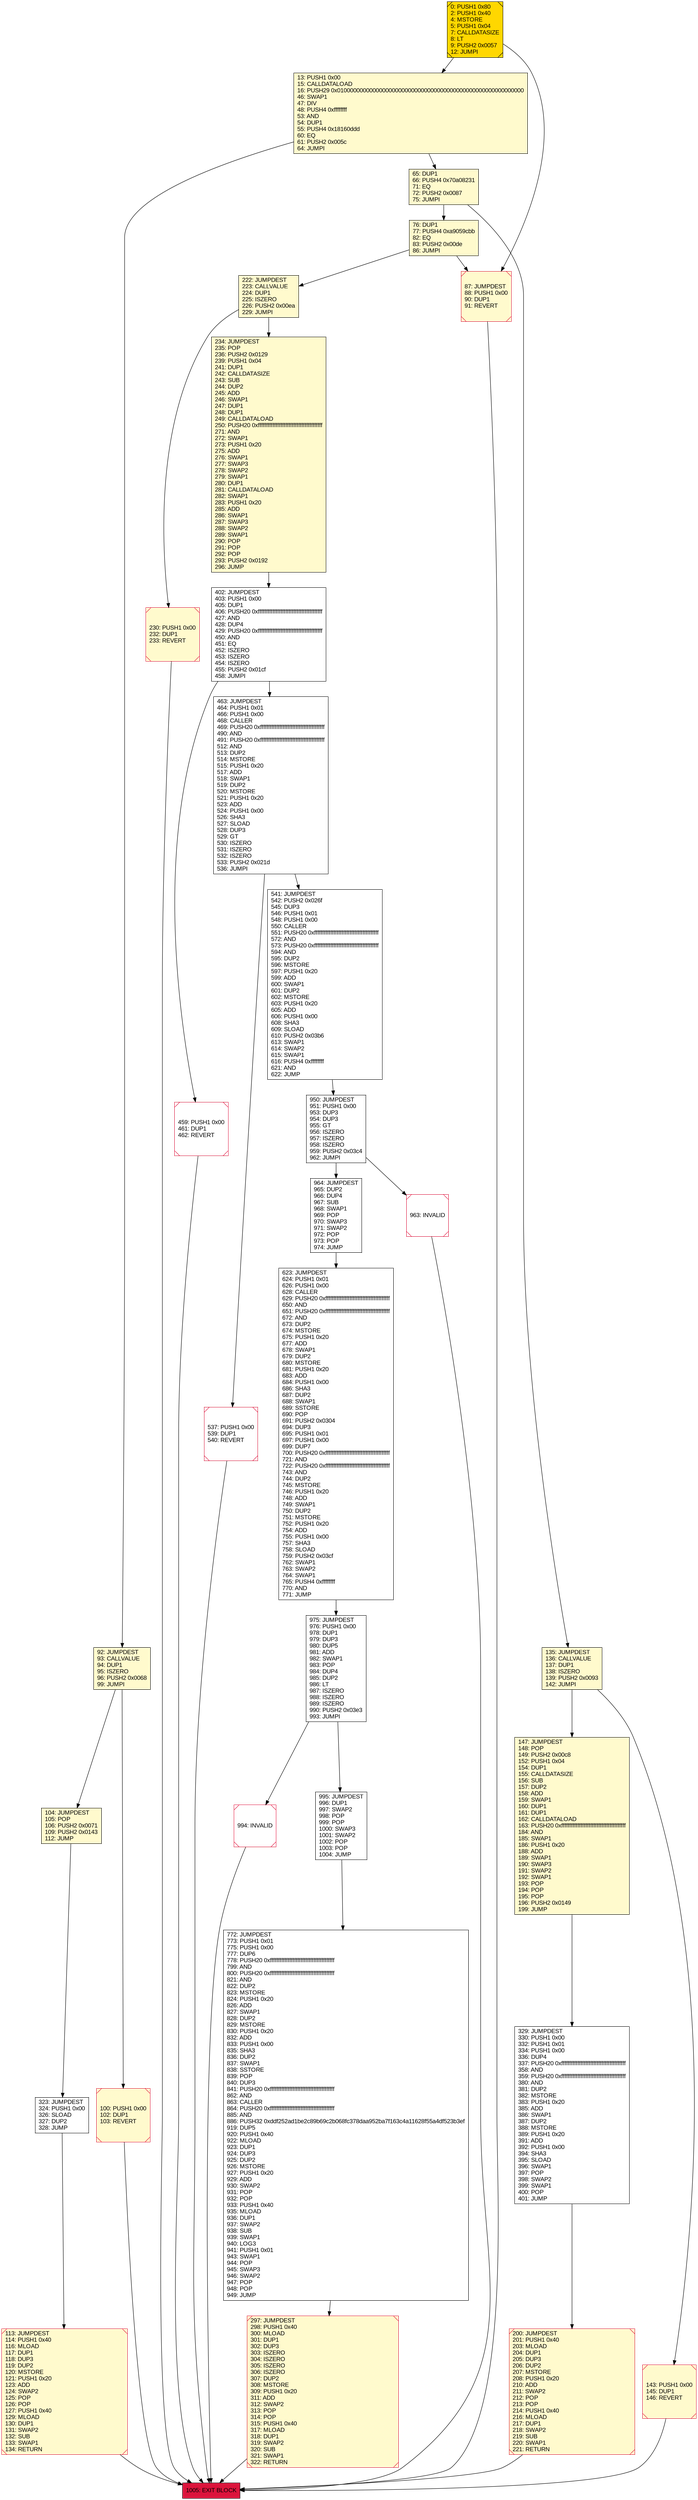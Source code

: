 digraph G {
bgcolor=transparent rankdir=UD;
node [shape=box style=filled color=black fillcolor=white fontname=arial fontcolor=black];
113 [label="113: JUMPDEST\l114: PUSH1 0x40\l116: MLOAD\l117: DUP1\l118: DUP3\l119: DUP2\l120: MSTORE\l121: PUSH1 0x20\l123: ADD\l124: SWAP2\l125: POP\l126: POP\l127: PUSH1 0x40\l129: MLOAD\l130: DUP1\l131: SWAP2\l132: SUB\l133: SWAP1\l134: RETURN\l" fillcolor=lemonchiffon shape=Msquare color=crimson ];
950 [label="950: JUMPDEST\l951: PUSH1 0x00\l953: DUP3\l954: DUP3\l955: GT\l956: ISZERO\l957: ISZERO\l958: ISZERO\l959: PUSH2 0x03c4\l962: JUMPI\l" ];
65 [label="65: DUP1\l66: PUSH4 0x70a08231\l71: EQ\l72: PUSH2 0x0087\l75: JUMPI\l" fillcolor=lemonchiffon ];
100 [label="100: PUSH1 0x00\l102: DUP1\l103: REVERT\l" fillcolor=lemonchiffon shape=Msquare color=crimson ];
230 [label="230: PUSH1 0x00\l232: DUP1\l233: REVERT\l" fillcolor=lemonchiffon shape=Msquare color=crimson ];
463 [label="463: JUMPDEST\l464: PUSH1 0x01\l466: PUSH1 0x00\l468: CALLER\l469: PUSH20 0xffffffffffffffffffffffffffffffffffffffff\l490: AND\l491: PUSH20 0xffffffffffffffffffffffffffffffffffffffff\l512: AND\l513: DUP2\l514: MSTORE\l515: PUSH1 0x20\l517: ADD\l518: SWAP1\l519: DUP2\l520: MSTORE\l521: PUSH1 0x20\l523: ADD\l524: PUSH1 0x00\l526: SHA3\l527: SLOAD\l528: DUP3\l529: GT\l530: ISZERO\l531: ISZERO\l532: ISZERO\l533: PUSH2 0x021d\l536: JUMPI\l" ];
147 [label="147: JUMPDEST\l148: POP\l149: PUSH2 0x00c8\l152: PUSH1 0x04\l154: DUP1\l155: CALLDATASIZE\l156: SUB\l157: DUP2\l158: ADD\l159: SWAP1\l160: DUP1\l161: DUP1\l162: CALLDATALOAD\l163: PUSH20 0xffffffffffffffffffffffffffffffffffffffff\l184: AND\l185: SWAP1\l186: PUSH1 0x20\l188: ADD\l189: SWAP1\l190: SWAP3\l191: SWAP2\l192: SWAP1\l193: POP\l194: POP\l195: POP\l196: PUSH2 0x0149\l199: JUMP\l" fillcolor=lemonchiffon ];
234 [label="234: JUMPDEST\l235: POP\l236: PUSH2 0x0129\l239: PUSH1 0x04\l241: DUP1\l242: CALLDATASIZE\l243: SUB\l244: DUP2\l245: ADD\l246: SWAP1\l247: DUP1\l248: DUP1\l249: CALLDATALOAD\l250: PUSH20 0xffffffffffffffffffffffffffffffffffffffff\l271: AND\l272: SWAP1\l273: PUSH1 0x20\l275: ADD\l276: SWAP1\l277: SWAP3\l278: SWAP2\l279: SWAP1\l280: DUP1\l281: CALLDATALOAD\l282: SWAP1\l283: PUSH1 0x20\l285: ADD\l286: SWAP1\l287: SWAP3\l288: SWAP2\l289: SWAP1\l290: POP\l291: POP\l292: POP\l293: PUSH2 0x0192\l296: JUMP\l" fillcolor=lemonchiffon ];
975 [label="975: JUMPDEST\l976: PUSH1 0x00\l978: DUP1\l979: DUP3\l980: DUP5\l981: ADD\l982: SWAP1\l983: POP\l984: DUP4\l985: DUP2\l986: LT\l987: ISZERO\l988: ISZERO\l989: ISZERO\l990: PUSH2 0x03e3\l993: JUMPI\l" ];
995 [label="995: JUMPDEST\l996: DUP1\l997: SWAP2\l998: POP\l999: POP\l1000: SWAP3\l1001: SWAP2\l1002: POP\l1003: POP\l1004: JUMP\l" ];
87 [label="87: JUMPDEST\l88: PUSH1 0x00\l90: DUP1\l91: REVERT\l" fillcolor=lemonchiffon shape=Msquare color=crimson ];
297 [label="297: JUMPDEST\l298: PUSH1 0x40\l300: MLOAD\l301: DUP1\l302: DUP3\l303: ISZERO\l304: ISZERO\l305: ISZERO\l306: ISZERO\l307: DUP2\l308: MSTORE\l309: PUSH1 0x20\l311: ADD\l312: SWAP2\l313: POP\l314: POP\l315: PUSH1 0x40\l317: MLOAD\l318: DUP1\l319: SWAP2\l320: SUB\l321: SWAP1\l322: RETURN\l" fillcolor=lemonchiffon shape=Msquare color=crimson ];
92 [label="92: JUMPDEST\l93: CALLVALUE\l94: DUP1\l95: ISZERO\l96: PUSH2 0x0068\l99: JUMPI\l" fillcolor=lemonchiffon ];
541 [label="541: JUMPDEST\l542: PUSH2 0x026f\l545: DUP3\l546: PUSH1 0x01\l548: PUSH1 0x00\l550: CALLER\l551: PUSH20 0xffffffffffffffffffffffffffffffffffffffff\l572: AND\l573: PUSH20 0xffffffffffffffffffffffffffffffffffffffff\l594: AND\l595: DUP2\l596: MSTORE\l597: PUSH1 0x20\l599: ADD\l600: SWAP1\l601: DUP2\l602: MSTORE\l603: PUSH1 0x20\l605: ADD\l606: PUSH1 0x00\l608: SHA3\l609: SLOAD\l610: PUSH2 0x03b6\l613: SWAP1\l614: SWAP2\l615: SWAP1\l616: PUSH4 0xffffffff\l621: AND\l622: JUMP\l" ];
994 [label="994: INVALID\l" shape=Msquare color=crimson ];
222 [label="222: JUMPDEST\l223: CALLVALUE\l224: DUP1\l225: ISZERO\l226: PUSH2 0x00ea\l229: JUMPI\l" fillcolor=lemonchiffon ];
623 [label="623: JUMPDEST\l624: PUSH1 0x01\l626: PUSH1 0x00\l628: CALLER\l629: PUSH20 0xffffffffffffffffffffffffffffffffffffffff\l650: AND\l651: PUSH20 0xffffffffffffffffffffffffffffffffffffffff\l672: AND\l673: DUP2\l674: MSTORE\l675: PUSH1 0x20\l677: ADD\l678: SWAP1\l679: DUP2\l680: MSTORE\l681: PUSH1 0x20\l683: ADD\l684: PUSH1 0x00\l686: SHA3\l687: DUP2\l688: SWAP1\l689: SSTORE\l690: POP\l691: PUSH2 0x0304\l694: DUP3\l695: PUSH1 0x01\l697: PUSH1 0x00\l699: DUP7\l700: PUSH20 0xffffffffffffffffffffffffffffffffffffffff\l721: AND\l722: PUSH20 0xffffffffffffffffffffffffffffffffffffffff\l743: AND\l744: DUP2\l745: MSTORE\l746: PUSH1 0x20\l748: ADD\l749: SWAP1\l750: DUP2\l751: MSTORE\l752: PUSH1 0x20\l754: ADD\l755: PUSH1 0x00\l757: SHA3\l758: SLOAD\l759: PUSH2 0x03cf\l762: SWAP1\l763: SWAP2\l764: SWAP1\l765: PUSH4 0xffffffff\l770: AND\l771: JUMP\l" ];
329 [label="329: JUMPDEST\l330: PUSH1 0x00\l332: PUSH1 0x01\l334: PUSH1 0x00\l336: DUP4\l337: PUSH20 0xffffffffffffffffffffffffffffffffffffffff\l358: AND\l359: PUSH20 0xffffffffffffffffffffffffffffffffffffffff\l380: AND\l381: DUP2\l382: MSTORE\l383: PUSH1 0x20\l385: ADD\l386: SWAP1\l387: DUP2\l388: MSTORE\l389: PUSH1 0x20\l391: ADD\l392: PUSH1 0x00\l394: SHA3\l395: SLOAD\l396: SWAP1\l397: POP\l398: SWAP2\l399: SWAP1\l400: POP\l401: JUMP\l" ];
402 [label="402: JUMPDEST\l403: PUSH1 0x00\l405: DUP1\l406: PUSH20 0xffffffffffffffffffffffffffffffffffffffff\l427: AND\l428: DUP4\l429: PUSH20 0xffffffffffffffffffffffffffffffffffffffff\l450: AND\l451: EQ\l452: ISZERO\l453: ISZERO\l454: ISZERO\l455: PUSH2 0x01cf\l458: JUMPI\l" ];
772 [label="772: JUMPDEST\l773: PUSH1 0x01\l775: PUSH1 0x00\l777: DUP6\l778: PUSH20 0xffffffffffffffffffffffffffffffffffffffff\l799: AND\l800: PUSH20 0xffffffffffffffffffffffffffffffffffffffff\l821: AND\l822: DUP2\l823: MSTORE\l824: PUSH1 0x20\l826: ADD\l827: SWAP1\l828: DUP2\l829: MSTORE\l830: PUSH1 0x20\l832: ADD\l833: PUSH1 0x00\l835: SHA3\l836: DUP2\l837: SWAP1\l838: SSTORE\l839: POP\l840: DUP3\l841: PUSH20 0xffffffffffffffffffffffffffffffffffffffff\l862: AND\l863: CALLER\l864: PUSH20 0xffffffffffffffffffffffffffffffffffffffff\l885: AND\l886: PUSH32 0xddf252ad1be2c89b69c2b068fc378daa952ba7f163c4a11628f55a4df523b3ef\l919: DUP5\l920: PUSH1 0x40\l922: MLOAD\l923: DUP1\l924: DUP3\l925: DUP2\l926: MSTORE\l927: PUSH1 0x20\l929: ADD\l930: SWAP2\l931: POP\l932: POP\l933: PUSH1 0x40\l935: MLOAD\l936: DUP1\l937: SWAP2\l938: SUB\l939: SWAP1\l940: LOG3\l941: PUSH1 0x01\l943: SWAP1\l944: POP\l945: SWAP3\l946: SWAP2\l947: POP\l948: POP\l949: JUMP\l" ];
459 [label="459: PUSH1 0x00\l461: DUP1\l462: REVERT\l" shape=Msquare color=crimson ];
135 [label="135: JUMPDEST\l136: CALLVALUE\l137: DUP1\l138: ISZERO\l139: PUSH2 0x0093\l142: JUMPI\l" fillcolor=lemonchiffon ];
1005 [label="1005: EXIT BLOCK\l" fillcolor=crimson ];
143 [label="143: PUSH1 0x00\l145: DUP1\l146: REVERT\l" fillcolor=lemonchiffon shape=Msquare color=crimson ];
76 [label="76: DUP1\l77: PUSH4 0xa9059cbb\l82: EQ\l83: PUSH2 0x00de\l86: JUMPI\l" fillcolor=lemonchiffon ];
104 [label="104: JUMPDEST\l105: POP\l106: PUSH2 0x0071\l109: PUSH2 0x0143\l112: JUMP\l" fillcolor=lemonchiffon ];
323 [label="323: JUMPDEST\l324: PUSH1 0x00\l326: SLOAD\l327: DUP2\l328: JUMP\l" ];
13 [label="13: PUSH1 0x00\l15: CALLDATALOAD\l16: PUSH29 0x0100000000000000000000000000000000000000000000000000000000\l46: SWAP1\l47: DIV\l48: PUSH4 0xffffffff\l53: AND\l54: DUP1\l55: PUSH4 0x18160ddd\l60: EQ\l61: PUSH2 0x005c\l64: JUMPI\l" fillcolor=lemonchiffon ];
537 [label="537: PUSH1 0x00\l539: DUP1\l540: REVERT\l" shape=Msquare color=crimson ];
200 [label="200: JUMPDEST\l201: PUSH1 0x40\l203: MLOAD\l204: DUP1\l205: DUP3\l206: DUP2\l207: MSTORE\l208: PUSH1 0x20\l210: ADD\l211: SWAP2\l212: POP\l213: POP\l214: PUSH1 0x40\l216: MLOAD\l217: DUP1\l218: SWAP2\l219: SUB\l220: SWAP1\l221: RETURN\l" fillcolor=lemonchiffon shape=Msquare color=crimson ];
0 [label="0: PUSH1 0x80\l2: PUSH1 0x40\l4: MSTORE\l5: PUSH1 0x04\l7: CALLDATASIZE\l8: LT\l9: PUSH2 0x0057\l12: JUMPI\l" fillcolor=lemonchiffon shape=Msquare fillcolor=gold ];
963 [label="963: INVALID\l" shape=Msquare color=crimson ];
964 [label="964: JUMPDEST\l965: DUP2\l966: DUP4\l967: SUB\l968: SWAP1\l969: POP\l970: SWAP3\l971: SWAP2\l972: POP\l973: POP\l974: JUMP\l" ];
104 -> 323;
975 -> 995;
143 -> 1005;
402 -> 459;
135 -> 143;
459 -> 1005;
0 -> 13;
963 -> 1005;
329 -> 200;
222 -> 234;
975 -> 994;
537 -> 1005;
200 -> 1005;
222 -> 230;
92 -> 100;
463 -> 541;
964 -> 623;
541 -> 950;
135 -> 147;
76 -> 87;
147 -> 329;
234 -> 402;
995 -> 772;
100 -> 1005;
13 -> 92;
230 -> 1005;
92 -> 104;
0 -> 87;
65 -> 135;
76 -> 222;
402 -> 463;
623 -> 975;
113 -> 1005;
323 -> 113;
994 -> 1005;
65 -> 76;
13 -> 65;
297 -> 1005;
950 -> 963;
950 -> 964;
772 -> 297;
87 -> 1005;
463 -> 537;
}